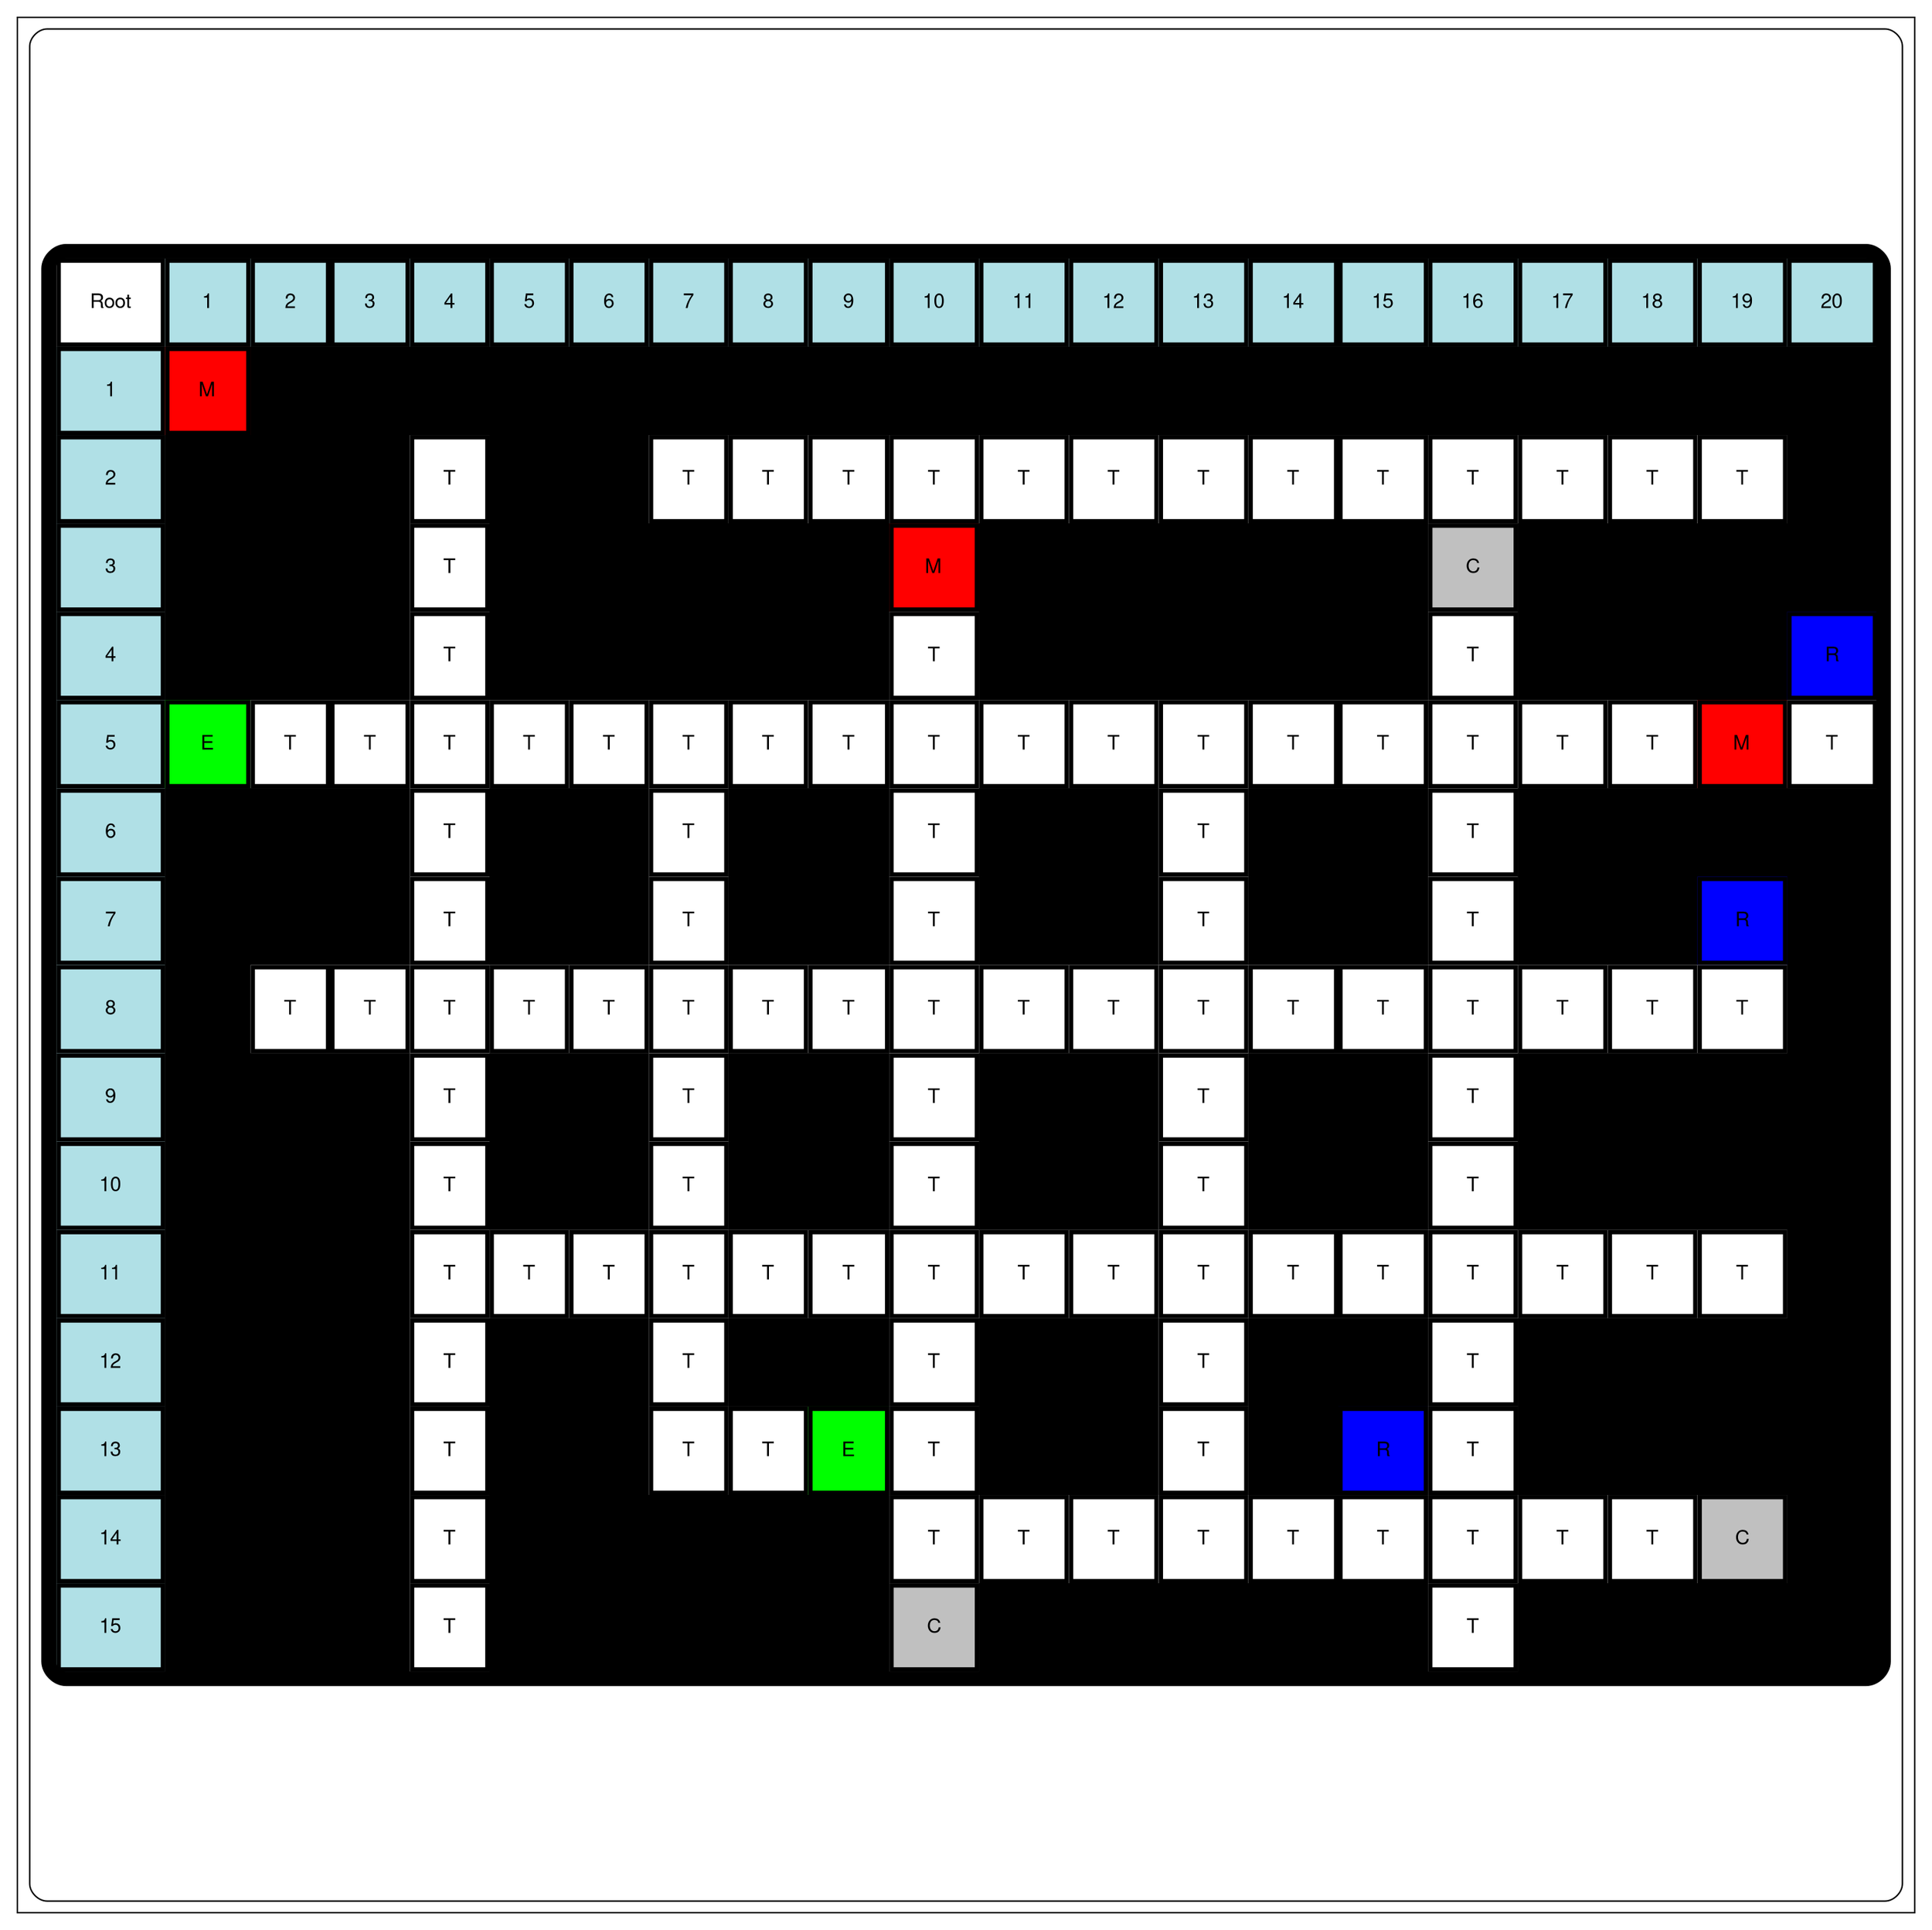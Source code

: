  digraph G {
node [fontname="Helvetica,Arial,sans-serif"]
edge [fontname="Helvetica,Arial,sans-serif"]

	subgraph cluster1 {node [shape=square fillcolor="black" style="radial" gradientangle=180 style="rounded"]
a0 [label=<
<TABLE border="10" cellspacing="0" cellpadding="20" style="rounded" bgcolor="black" gradientangle="315"><TR><TD border="3" bgcolor="white" gradientangle="270">Root</TD><TD border="3" bgcolor="powderblue" gradientangle="270">1</TD><TD border="3" bgcolor="powderblue" gradientangle="270">2</TD><TD border="3" bgcolor="powderblue" gradientangle="270">3</TD><TD border="3" bgcolor="powderblue" gradientangle="270">4</TD><TD border="3" bgcolor="powderblue" gradientangle="270">5</TD><TD border="3" bgcolor="powderblue" gradientangle="270">6</TD><TD border="3" bgcolor="powderblue" gradientangle="270">7</TD><TD border="3" bgcolor="powderblue" gradientangle="270">8</TD><TD border="3" bgcolor="powderblue" gradientangle="270">9</TD><TD border="3" bgcolor="powderblue" gradientangle="270">10</TD><TD border="3" bgcolor="powderblue" gradientangle="270">11</TD><TD border="3" bgcolor="powderblue" gradientangle="270">12</TD><TD border="3" bgcolor="powderblue" gradientangle="270">13</TD><TD border="3" bgcolor="powderblue" gradientangle="270">14</TD><TD border="3" bgcolor="powderblue" gradientangle="270">15</TD><TD border="3" bgcolor="powderblue" gradientangle="270">16</TD><TD border="3" bgcolor="powderblue" gradientangle="270">17</TD><TD border="3" bgcolor="powderblue" gradientangle="270">18</TD><TD border="3" bgcolor="powderblue" gradientangle="270">19</TD><TD border="3" bgcolor="powderblue" gradientangle="270">20</TD></TR><TR><TD border="3"  bgcolor="powderblue">1</TD><TD border="3"  bgcolor="red">M</TD><TD border="3"  bgcolor="black">*</TD><TD border="3"  bgcolor="black">*</TD><TD border="3"  bgcolor="black">*</TD><TD border="3"  bgcolor="black">*</TD><TD border="3"  bgcolor="black">*</TD><TD border="3"  bgcolor="black">*</TD><TD border="3"  bgcolor="black">*</TD><TD border="3"  bgcolor="black">*</TD><TD border="3"  bgcolor="black">*</TD><TD border="3"  bgcolor="black">*</TD><TD border="3"  bgcolor="black">*</TD><TD border="3"  bgcolor="black">*</TD><TD border="3"  bgcolor="black">*</TD><TD border="3"  bgcolor="black">*</TD><TD border="3"  bgcolor="black">*</TD><TD border="3"  bgcolor="black">*</TD><TD border="3"  bgcolor="black">*</TD><TD border="3"  bgcolor="black">*</TD><TD border="3"  bgcolor="black">*</TD></TR><TR><TD border="3"  bgcolor="powderblue">2</TD><TD border="3"  bgcolor="black">*</TD><TD border="3"  bgcolor="black">*</TD><TD border="3"  bgcolor="black">*</TD><TD border="3"  bgcolor="white">T</TD><TD border="3"  bgcolor="black">*</TD><TD border="3"  bgcolor="black">*</TD><TD border="3"  bgcolor="white">T</TD><TD border="3"  bgcolor="white">T</TD><TD border="3"  bgcolor="white">T</TD><TD border="3"  bgcolor="white">T</TD><TD border="3"  bgcolor="white">T</TD><TD border="3"  bgcolor="white">T</TD><TD border="3"  bgcolor="white">T</TD><TD border="3"  bgcolor="white">T</TD><TD border="3"  bgcolor="white">T</TD><TD border="3"  bgcolor="white">T</TD><TD border="3"  bgcolor="white">T</TD><TD border="3"  bgcolor="white">T</TD><TD border="3"  bgcolor="white">T</TD><TD border="3"  bgcolor="black">*</TD></TR><TR><TD border="3"  bgcolor="powderblue">3</TD><TD border="3"  bgcolor="black">*</TD><TD border="3"  bgcolor="black">*</TD><TD border="3"  bgcolor="black">*</TD><TD border="3"  bgcolor="white">T</TD><TD border="3"  bgcolor="black">*</TD><TD border="3"  bgcolor="black">*</TD><TD border="3"  bgcolor="black">*</TD><TD border="3"  bgcolor="black">*</TD><TD border="3"  bgcolor="black">*</TD><TD border="3"  bgcolor="red">M</TD><TD border="3"  bgcolor="black">*</TD><TD border="3"  bgcolor="black">*</TD><TD border="3"  bgcolor="black">*</TD><TD border="3"  bgcolor="black">*</TD><TD border="3"  bgcolor="black">*</TD><TD border="3"  bgcolor="grey">C</TD><TD border="3"  bgcolor="black">*</TD><TD border="3"  bgcolor="black">*</TD><TD border="3"  bgcolor="black">*</TD><TD border="3"  bgcolor="black">*</TD></TR><TR><TD border="3"  bgcolor="powderblue">4</TD><TD border="3"  bgcolor="black">*</TD><TD border="3"  bgcolor="black">*</TD><TD border="3"  bgcolor="black">*</TD><TD border="3"  bgcolor="white">T</TD><TD border="3"  bgcolor="black">*</TD><TD border="3"  bgcolor="black">*</TD><TD border="3"  bgcolor="black">*</TD><TD border="3"  bgcolor="black">*</TD><TD border="3"  bgcolor="black">*</TD><TD border="3"  bgcolor="white">T</TD><TD border="3"  bgcolor="black">*</TD><TD border="3"  bgcolor="black">*</TD><TD border="3"  bgcolor="black">*</TD><TD border="3"  bgcolor="black">*</TD><TD border="3"  bgcolor="black">*</TD><TD border="3"  bgcolor="white">T</TD><TD border="3"  bgcolor="black">*</TD><TD border="3"  bgcolor="black">*</TD><TD border="3"  bgcolor="black">*</TD><TD border="3"  bgcolor="blue">R</TD></TR><TR><TD border="3"  bgcolor="powderblue">5</TD><TD border="3"  bgcolor="green">E</TD><TD border="3"  bgcolor="white">T</TD><TD border="3"  bgcolor="white">T</TD><TD border="3"  bgcolor="white">T</TD><TD border="3"  bgcolor="white">T</TD><TD border="3"  bgcolor="white">T</TD><TD border="3"  bgcolor="white">T</TD><TD border="3"  bgcolor="white">T</TD><TD border="3"  bgcolor="white">T</TD><TD border="3"  bgcolor="white">T</TD><TD border="3"  bgcolor="white">T</TD><TD border="3"  bgcolor="white">T</TD><TD border="3"  bgcolor="white">T</TD><TD border="3"  bgcolor="white">T</TD><TD border="3"  bgcolor="white">T</TD><TD border="3"  bgcolor="white">T</TD><TD border="3"  bgcolor="white">T</TD><TD border="3"  bgcolor="white">T</TD><TD border="3"  bgcolor="red">M</TD><TD border="3"  bgcolor="white">T</TD></TR><TR><TD border="3"  bgcolor="powderblue">6</TD><TD border="3"  bgcolor="black">*</TD><TD border="3"  bgcolor="black">*</TD><TD border="3"  bgcolor="black">*</TD><TD border="3"  bgcolor="white">T</TD><TD border="3"  bgcolor="black">*</TD><TD border="3"  bgcolor="black">*</TD><TD border="3"  bgcolor="white">T</TD><TD border="3"  bgcolor="black">*</TD><TD border="3"  bgcolor="black">*</TD><TD border="3"  bgcolor="white">T</TD><TD border="3"  bgcolor="black">*</TD><TD border="3"  bgcolor="black">*</TD><TD border="3"  bgcolor="white">T</TD><TD border="3"  bgcolor="black">*</TD><TD border="3"  bgcolor="black">*</TD><TD border="3"  bgcolor="white">T</TD><TD border="3"  bgcolor="black">*</TD><TD border="3"  bgcolor="black">*</TD><TD border="3"  bgcolor="black">*</TD><TD border="3"  bgcolor="black">*</TD></TR><TR><TD border="3"  bgcolor="powderblue">7</TD><TD border="3"  bgcolor="black">*</TD><TD border="3"  bgcolor="black">*</TD><TD border="3"  bgcolor="black">*</TD><TD border="3"  bgcolor="white">T</TD><TD border="3"  bgcolor="black">*</TD><TD border="3"  bgcolor="black">*</TD><TD border="3"  bgcolor="white">T</TD><TD border="3"  bgcolor="black">*</TD><TD border="3"  bgcolor="black">*</TD><TD border="3"  bgcolor="white">T</TD><TD border="3"  bgcolor="black">*</TD><TD border="3"  bgcolor="black">*</TD><TD border="3"  bgcolor="white">T</TD><TD border="3"  bgcolor="black">*</TD><TD border="3"  bgcolor="black">*</TD><TD border="3"  bgcolor="white">T</TD><TD border="3"  bgcolor="black">*</TD><TD border="3"  bgcolor="black">*</TD><TD border="3"  bgcolor="blue">R</TD><TD border="3"  bgcolor="black">*</TD></TR><TR><TD border="3"  bgcolor="powderblue">8</TD><TD border="3"  bgcolor="black">*</TD><TD border="3"  bgcolor="white">T</TD><TD border="3"  bgcolor="white">T</TD><TD border="3"  bgcolor="white">T</TD><TD border="3"  bgcolor="white">T</TD><TD border="3"  bgcolor="white">T</TD><TD border="3"  bgcolor="white">T</TD><TD border="3"  bgcolor="white">T</TD><TD border="3"  bgcolor="white">T</TD><TD border="3"  bgcolor="white">T</TD><TD border="3"  bgcolor="white">T</TD><TD border="3"  bgcolor="white">T</TD><TD border="3"  bgcolor="white">T</TD><TD border="3"  bgcolor="white">T</TD><TD border="3"  bgcolor="white">T</TD><TD border="3"  bgcolor="white">T</TD><TD border="3"  bgcolor="white">T</TD><TD border="3"  bgcolor="white">T</TD><TD border="3"  bgcolor="white">T</TD><TD border="3"  bgcolor="black">*</TD></TR><TR><TD border="3"  bgcolor="powderblue">9</TD><TD border="3"  bgcolor="black">*</TD><TD border="3"  bgcolor="black">*</TD><TD border="3"  bgcolor="black">*</TD><TD border="3"  bgcolor="white">T</TD><TD border="3"  bgcolor="black">*</TD><TD border="3"  bgcolor="black">*</TD><TD border="3"  bgcolor="white">T</TD><TD border="3"  bgcolor="black">*</TD><TD border="3"  bgcolor="black">*</TD><TD border="3"  bgcolor="white">T</TD><TD border="3"  bgcolor="black">*</TD><TD border="3"  bgcolor="black">*</TD><TD border="3"  bgcolor="white">T</TD><TD border="3"  bgcolor="black">*</TD><TD border="3"  bgcolor="black">*</TD><TD border="3"  bgcolor="white">T</TD><TD border="3"  bgcolor="black">*</TD><TD border="3"  bgcolor="black">*</TD><TD border="3"  bgcolor="black">*</TD><TD border="3"  bgcolor="black">*</TD></TR><TR><TD border="3"  bgcolor="powderblue">10</TD><TD border="3"  bgcolor="black">*</TD><TD border="3"  bgcolor="black">*</TD><TD border="3"  bgcolor="black">*</TD><TD border="3"  bgcolor="white">T</TD><TD border="3"  bgcolor="black">*</TD><TD border="3"  bgcolor="black">*</TD><TD border="3"  bgcolor="white">T</TD><TD border="3"  bgcolor="black">*</TD><TD border="3"  bgcolor="black">*</TD><TD border="3"  bgcolor="white">T</TD><TD border="3"  bgcolor="black">*</TD><TD border="3"  bgcolor="black">*</TD><TD border="3"  bgcolor="white">T</TD><TD border="3"  bgcolor="black">*</TD><TD border="3"  bgcolor="black">*</TD><TD border="3"  bgcolor="white">T</TD><TD border="3"  bgcolor="black">*</TD><TD border="3"  bgcolor="black">*</TD><TD border="3"  bgcolor="black">*</TD><TD border="3"  bgcolor="black">*</TD></TR><TR><TD border="3"  bgcolor="powderblue">11</TD><TD border="3"  bgcolor="black">*</TD><TD border="3"  bgcolor="black">*</TD><TD border="3"  bgcolor="black">*</TD><TD border="3"  bgcolor="white">T</TD><TD border="3"  bgcolor="white">T</TD><TD border="3"  bgcolor="white">T</TD><TD border="3"  bgcolor="white">T</TD><TD border="3"  bgcolor="white">T</TD><TD border="3"  bgcolor="white">T</TD><TD border="3"  bgcolor="white">T</TD><TD border="3"  bgcolor="white">T</TD><TD border="3"  bgcolor="white">T</TD><TD border="3"  bgcolor="white">T</TD><TD border="3"  bgcolor="white">T</TD><TD border="3"  bgcolor="white">T</TD><TD border="3"  bgcolor="white">T</TD><TD border="3"  bgcolor="white">T</TD><TD border="3"  bgcolor="white">T</TD><TD border="3"  bgcolor="white">T</TD><TD border="3"  bgcolor="black">*</TD></TR><TR><TD border="3"  bgcolor="powderblue">12</TD><TD border="3"  bgcolor="black">*</TD><TD border="3"  bgcolor="black">*</TD><TD border="3"  bgcolor="black">*</TD><TD border="3"  bgcolor="white">T</TD><TD border="3"  bgcolor="black">*</TD><TD border="3"  bgcolor="black">*</TD><TD border="3"  bgcolor="white">T</TD><TD border="3"  bgcolor="black">*</TD><TD border="3"  bgcolor="black">*</TD><TD border="3"  bgcolor="white">T</TD><TD border="3"  bgcolor="black">*</TD><TD border="3"  bgcolor="black">*</TD><TD border="3"  bgcolor="white">T</TD><TD border="3"  bgcolor="black">*</TD><TD border="3"  bgcolor="black">*</TD><TD border="3"  bgcolor="white">T</TD><TD border="3"  bgcolor="black">*</TD><TD border="3"  bgcolor="black">*</TD><TD border="3"  bgcolor="black">*</TD><TD border="3"  bgcolor="black">*</TD></TR><TR><TD border="3"  bgcolor="powderblue">13</TD><TD border="3"  bgcolor="black">*</TD><TD border="3"  bgcolor="black">*</TD><TD border="3"  bgcolor="black">*</TD><TD border="3"  bgcolor="white">T</TD><TD border="3"  bgcolor="black">*</TD><TD border="3"  bgcolor="black">*</TD><TD border="3"  bgcolor="white">T</TD><TD border="3"  bgcolor="white">T</TD><TD border="3"  bgcolor="green">E</TD><TD border="3"  bgcolor="white">T</TD><TD border="3"  bgcolor="black">*</TD><TD border="3"  bgcolor="black">*</TD><TD border="3"  bgcolor="white">T</TD><TD border="3"  bgcolor="black">*</TD><TD border="3"  bgcolor="blue">R</TD><TD border="3"  bgcolor="white">T</TD><TD border="3"  bgcolor="black">*</TD><TD border="3"  bgcolor="black">*</TD><TD border="3"  bgcolor="black">*</TD><TD border="3"  bgcolor="black">*</TD></TR><TR><TD border="3"  bgcolor="powderblue">14</TD><TD border="3"  bgcolor="black">*</TD><TD border="3"  bgcolor="black">*</TD><TD border="3"  bgcolor="black">*</TD><TD border="3"  bgcolor="white">T</TD><TD border="3"  bgcolor="black">*</TD><TD border="3"  bgcolor="black">*</TD><TD border="3"  bgcolor="black">*</TD><TD border="3"  bgcolor="black">*</TD><TD border="3"  bgcolor="black">*</TD><TD border="3"  bgcolor="white">T</TD><TD border="3"  bgcolor="white">T</TD><TD border="3"  bgcolor="white">T</TD><TD border="3"  bgcolor="white">T</TD><TD border="3"  bgcolor="white">T</TD><TD border="3"  bgcolor="white">T</TD><TD border="3"  bgcolor="white">T</TD><TD border="3"  bgcolor="white">T</TD><TD border="3"  bgcolor="white">T</TD><TD border="3"  bgcolor="grey">C</TD><TD border="3"  bgcolor="black">*</TD></TR><TR><TD border="3"  bgcolor="powderblue">15</TD><TD border="3"  bgcolor="black">*</TD><TD border="3"  bgcolor="black">*</TD><TD border="3"  bgcolor="black">*</TD><TD border="3"  bgcolor="white">T</TD><TD border="3"  bgcolor="black">*</TD><TD border="3"  bgcolor="black">*</TD><TD border="3"  bgcolor="black">*</TD><TD border="3"  bgcolor="black">*</TD><TD border="3"  bgcolor="black">*</TD><TD border="3"  bgcolor="grey">C</TD><TD border="3"  bgcolor="black">*</TD><TD border="3"  bgcolor="black">*</TD><TD border="3"  bgcolor="black">*</TD><TD border="3"  bgcolor="black">*</TD><TD border="3"  bgcolor="black">*</TD><TD border="3"  bgcolor="white">T</TD><TD border="3"  bgcolor="black">*</TD><TD border="3"  bgcolor="black">*</TD><TD border="3"  bgcolor="black">*</TD><TD border="3"  bgcolor="black">*</TD></TR></TABLE>>];}}